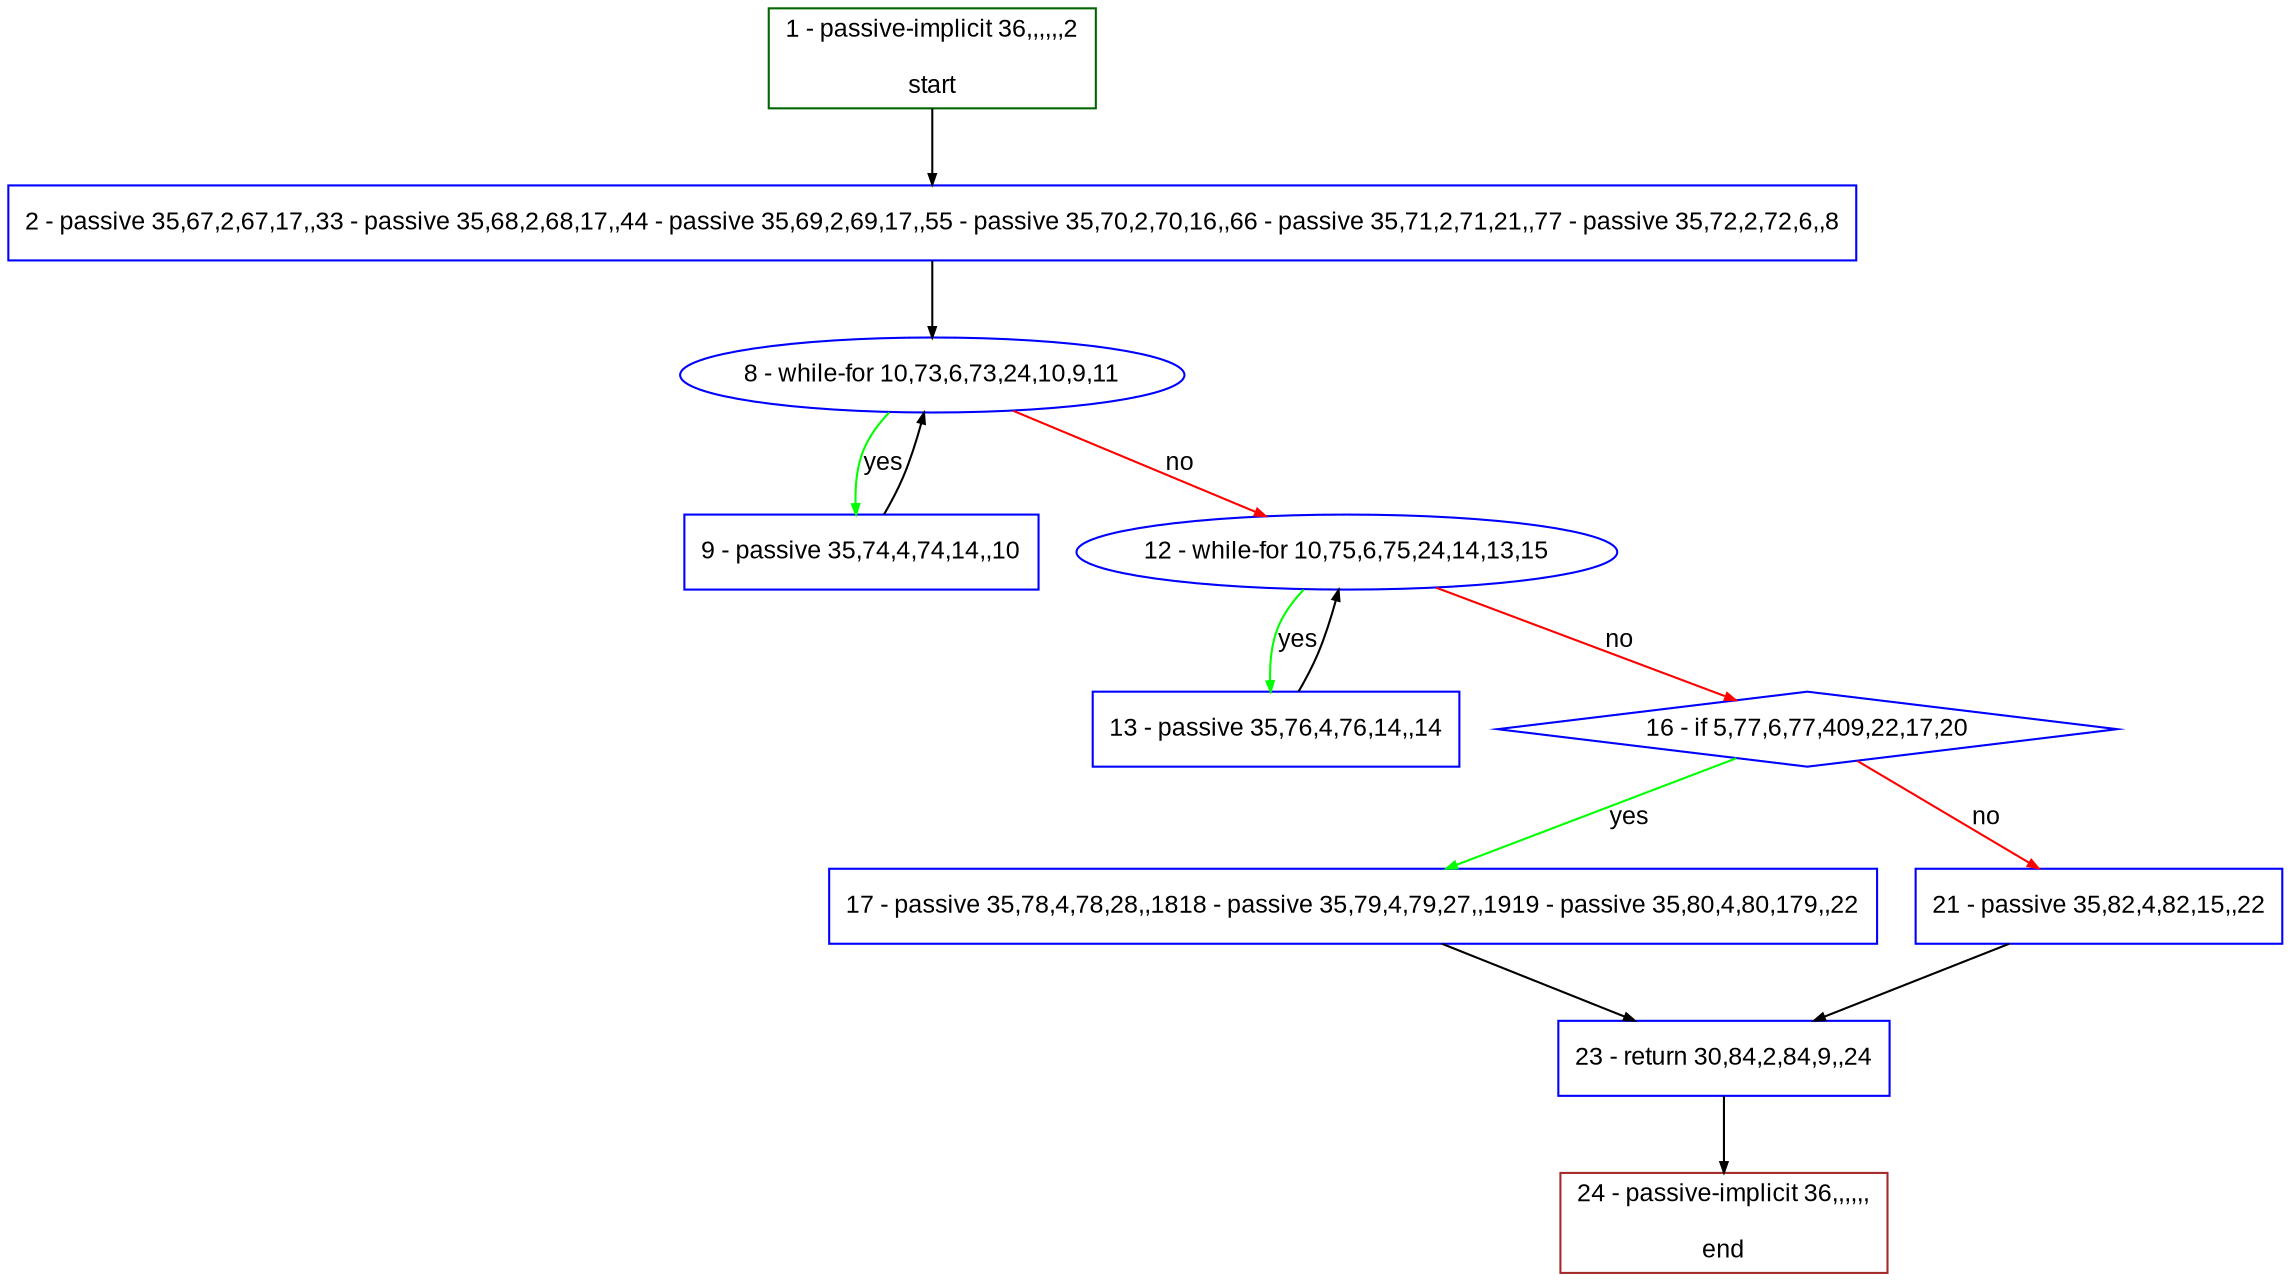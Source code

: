 digraph "" {
  graph [pack="true", label="", fontsize="12", packmode="clust", fontname="Arial", fillcolor="#FFFFCC", bgcolor="white", style="rounded,filled", compound="true"];
  node [node_initialized="no", label="", color="grey", fontsize="12", fillcolor="white", fontname="Arial", style="filled", shape="rectangle", compound="true", fixedsize="false"];
  edge [fontcolor="black", arrowhead="normal", arrowtail="none", arrowsize="0.5", ltail="", label="", color="black", fontsize="12", lhead="", fontname="Arial", dir="forward", compound="true"];
  __N1 [label="2 - passive 35,67,2,67,17,,33 - passive 35,68,2,68,17,,44 - passive 35,69,2,69,17,,55 - passive 35,70,2,70,16,,66 - passive 35,71,2,71,21,,77 - passive 35,72,2,72,6,,8", color="#0000ff", fillcolor="#ffffff", style="filled", shape="box"];
  __N2 [label="1 - passive-implicit 36,,,,,,2\n\nstart", color="#006400", fillcolor="#ffffff", style="filled", shape="box"];
  __N3 [label="8 - while-for 10,73,6,73,24,10,9,11", color="#0000ff", fillcolor="#ffffff", style="filled", shape="oval"];
  __N4 [label="9 - passive 35,74,4,74,14,,10", color="#0000ff", fillcolor="#ffffff", style="filled", shape="box"];
  __N5 [label="12 - while-for 10,75,6,75,24,14,13,15", color="#0000ff", fillcolor="#ffffff", style="filled", shape="oval"];
  __N6 [label="13 - passive 35,76,4,76,14,,14", color="#0000ff", fillcolor="#ffffff", style="filled", shape="box"];
  __N7 [label="16 - if 5,77,6,77,409,22,17,20", color="#0000ff", fillcolor="#ffffff", style="filled", shape="diamond"];
  __N8 [label="17 - passive 35,78,4,78,28,,1818 - passive 35,79,4,79,27,,1919 - passive 35,80,4,80,179,,22", color="#0000ff", fillcolor="#ffffff", style="filled", shape="box"];
  __N9 [label="21 - passive 35,82,4,82,15,,22", color="#0000ff", fillcolor="#ffffff", style="filled", shape="box"];
  __N10 [label="23 - return 30,84,2,84,9,,24", color="#0000ff", fillcolor="#ffffff", style="filled", shape="box"];
  __N11 [label="24 - passive-implicit 36,,,,,,\n\nend", color="#a52a2a", fillcolor="#ffffff", style="filled", shape="box"];
  __N2 -> __N1 [arrowhead="normal", arrowtail="none", color="#000000", label="", dir="forward"];
  __N1 -> __N3 [arrowhead="normal", arrowtail="none", color="#000000", label="", dir="forward"];
  __N3 -> __N4 [arrowhead="normal", arrowtail="none", color="#00ff00", label="yes", dir="forward"];
  __N4 -> __N3 [arrowhead="normal", arrowtail="none", color="#000000", label="", dir="forward"];
  __N3 -> __N5 [arrowhead="normal", arrowtail="none", color="#ff0000", label="no", dir="forward"];
  __N5 -> __N6 [arrowhead="normal", arrowtail="none", color="#00ff00", label="yes", dir="forward"];
  __N6 -> __N5 [arrowhead="normal", arrowtail="none", color="#000000", label="", dir="forward"];
  __N5 -> __N7 [arrowhead="normal", arrowtail="none", color="#ff0000", label="no", dir="forward"];
  __N7 -> __N8 [arrowhead="normal", arrowtail="none", color="#00ff00", label="yes", dir="forward"];
  __N7 -> __N9 [arrowhead="normal", arrowtail="none", color="#ff0000", label="no", dir="forward"];
  __N8 -> __N10 [arrowhead="normal", arrowtail="none", color="#000000", label="", dir="forward"];
  __N9 -> __N10 [arrowhead="normal", arrowtail="none", color="#000000", label="", dir="forward"];
  __N10 -> __N11 [arrowhead="normal", arrowtail="none", color="#000000", label="", dir="forward"];
}
